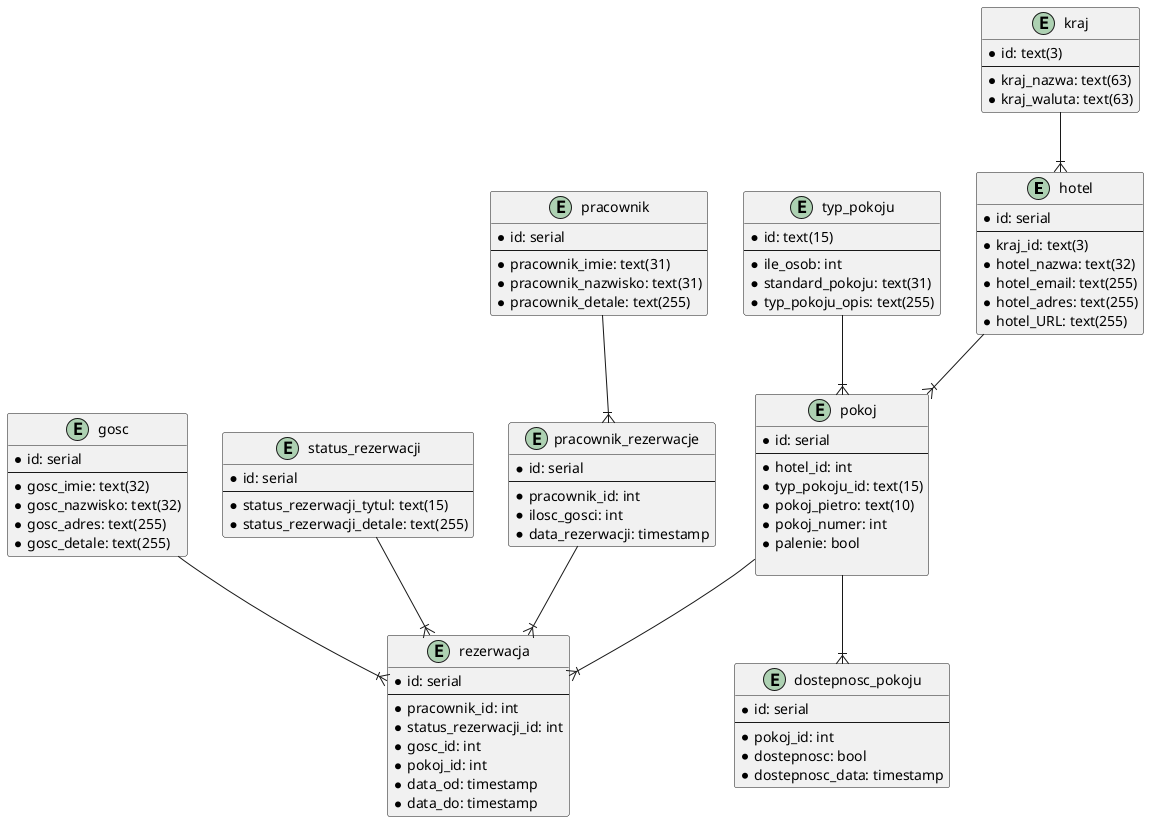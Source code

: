 @startuml
entity hotel {
  * id: serial
  --
  * kraj_id: text(3)
  * hotel_nazwa: text(32)
  * hotel_email: text(255)
  * hotel_adres: text(255)
  * hotel_URL: text(255)
}

entity kraj {
  * id: text(3)
  --
  * kraj_nazwa: text(63)
  * kraj_waluta: text(63)
}

entity pokoj {
  * id: serial
  --
  * hotel_id: int
  * typ_pokoju_id: text(15)
  * pokoj_pietro: text(10)
  * pokoj_numer: int
  * palenie: bool

}

entity dostepnosc_pokoju {
  * id: serial
  --
  * pokoj_id: int
  * dostepnosc: bool
  * dostepnosc_data: timestamp 
}

entity typ_pokoju {
  * id: text(15)
  --
  * ile_osob: int
  * standard_pokoju: text(31)
  * typ_pokoju_opis: text(255)
}

entity rezerwacja {
  * id: serial
  --
  * pracownik_id: int
  * status_rezerwacji_id: int
  * gosc_id: int
  * pokoj_id: int
  * data_od: timestamp
  * data_do: timestamp
}

entity gosc{
  * id: serial
  --
  * gosc_imie: text(32)
  * gosc_nazwisko: text(32)
  * gosc_adres: text(255)
  * gosc_detale: text(255)
}

entity status_rezerwacji{
  * id: serial
  --
  *status_rezerwacji_tytul: text(15)
  *status_rezerwacji_detale: text(255)
}

entity pracownik_rezerwacje {
  * id: serial
  --
  * pracownik_id: int
  * ilosc_gosci: int
  * data_rezerwacji: timestamp
} 

entity pracownik{
  * id: serial
  --
  * pracownik_imie: text(31)
  * pracownik_nazwisko: text(31)
  * pracownik_detale: text(255)
}

kraj    --|{ hotel
hotel    --|{ pokoj
typ_pokoju    --|{ pokoj
pokoj    --|{ dostepnosc_pokoju
pokoj    --|{ rezerwacja
status_rezerwacji    --|{ rezerwacja
pracownik_rezerwacje    --|{ rezerwacja
pracownik    --|{ pracownik_rezerwacje
gosc    --|{ rezerwacja

@enduml